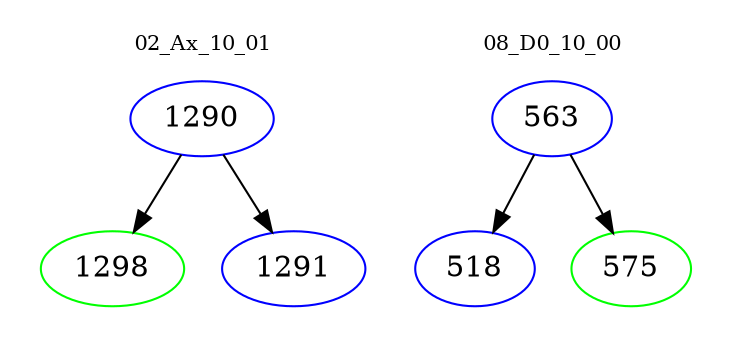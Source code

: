 digraph{
subgraph cluster_0 {
color = white
label = "02_Ax_10_01";
fontsize=10;
T0_1290 [label="1290", color="blue"]
T0_1290 -> T0_1298 [color="black"]
T0_1298 [label="1298", color="green"]
T0_1290 -> T0_1291 [color="black"]
T0_1291 [label="1291", color="blue"]
}
subgraph cluster_1 {
color = white
label = "08_D0_10_00";
fontsize=10;
T1_563 [label="563", color="blue"]
T1_563 -> T1_518 [color="black"]
T1_518 [label="518", color="blue"]
T1_563 -> T1_575 [color="black"]
T1_575 [label="575", color="green"]
}
}
